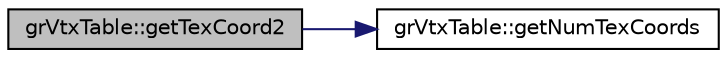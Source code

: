 digraph "grVtxTable::getTexCoord2"
{
  edge [fontname="Helvetica",fontsize="10",labelfontname="Helvetica",labelfontsize="10"];
  node [fontname="Helvetica",fontsize="10",shape=record];
  rankdir="LR";
  Node1 [label="grVtxTable::getTexCoord2",height=0.2,width=0.4,color="black", fillcolor="grey75", style="filled", fontcolor="black"];
  Node1 -> Node2 [color="midnightblue",fontsize="10",style="solid",fontname="Helvetica"];
  Node2 [label="grVtxTable::getNumTexCoords",height=0.2,width=0.4,color="black", fillcolor="white", style="filled",URL="$classgr_vtx_table.html#a660141ee86f66ae7c369984647b2ff7e"];
}
